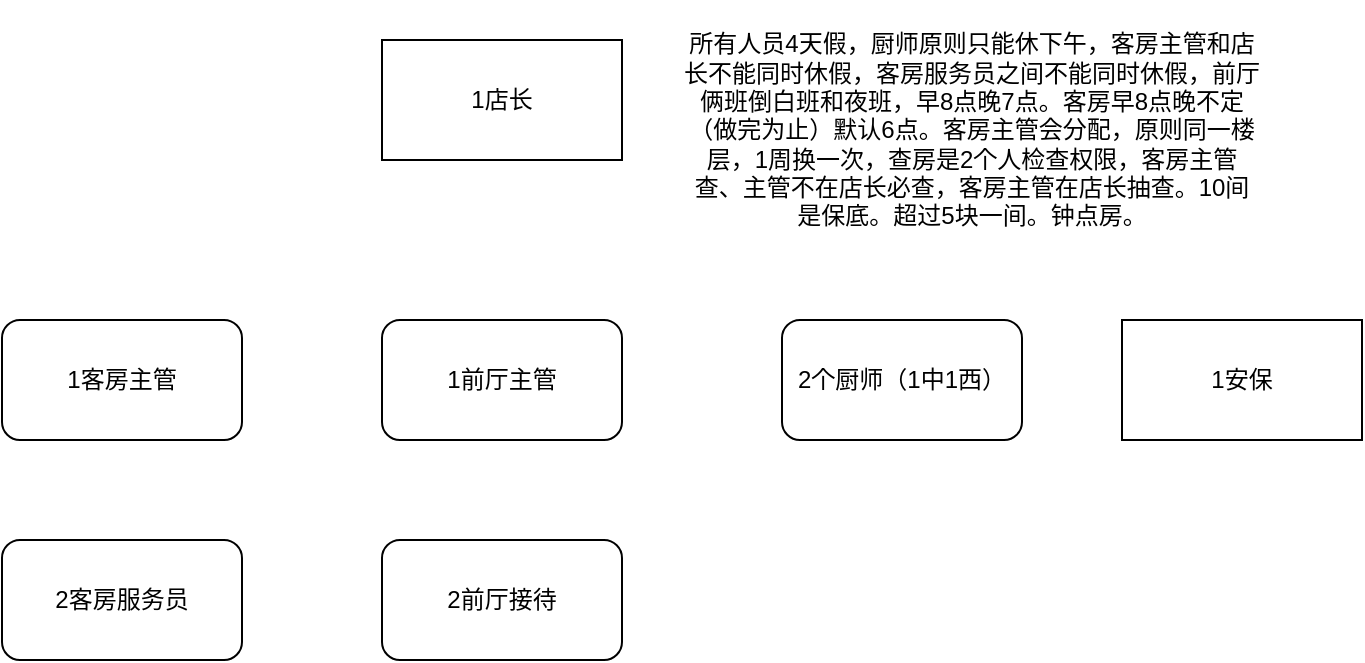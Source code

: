 <mxfile version="24.0.7" type="github">
  <diagram name="第 1 页" id="nli2a0px7a5wHF4IWzWp">
    <mxGraphModel dx="794" dy="454" grid="1" gridSize="10" guides="1" tooltips="1" connect="1" arrows="1" fold="1" page="1" pageScale="1" pageWidth="827" pageHeight="1169" math="0" shadow="0">
      <root>
        <mxCell id="0" />
        <mxCell id="1" parent="0" />
        <mxCell id="gSZpst11bAa-ROfK7w65-1" value="1店长" style="rounded=0;whiteSpace=wrap;html=1;" vertex="1" parent="1">
          <mxGeometry x="400" y="50" width="120" height="60" as="geometry" />
        </mxCell>
        <mxCell id="gSZpst11bAa-ROfK7w65-2" value="2客房服务员" style="rounded=1;whiteSpace=wrap;html=1;" vertex="1" parent="1">
          <mxGeometry x="210" y="300" width="120" height="60" as="geometry" />
        </mxCell>
        <mxCell id="gSZpst11bAa-ROfK7w65-3" value="1客房主管" style="rounded=1;whiteSpace=wrap;html=1;" vertex="1" parent="1">
          <mxGeometry x="210" y="190" width="120" height="60" as="geometry" />
        </mxCell>
        <mxCell id="gSZpst11bAa-ROfK7w65-4" value="1前厅主管" style="rounded=1;whiteSpace=wrap;html=1;" vertex="1" parent="1">
          <mxGeometry x="400" y="190" width="120" height="60" as="geometry" />
        </mxCell>
        <mxCell id="gSZpst11bAa-ROfK7w65-5" value="2前厅接待" style="rounded=1;whiteSpace=wrap;html=1;" vertex="1" parent="1">
          <mxGeometry x="400" y="300" width="120" height="60" as="geometry" />
        </mxCell>
        <mxCell id="gSZpst11bAa-ROfK7w65-6" value="2个厨师（1中1西）" style="rounded=1;whiteSpace=wrap;html=1;" vertex="1" parent="1">
          <mxGeometry x="600" y="190" width="120" height="60" as="geometry" />
        </mxCell>
        <mxCell id="gSZpst11bAa-ROfK7w65-7" value="1安保" style="rounded=0;whiteSpace=wrap;html=1;" vertex="1" parent="1">
          <mxGeometry x="770" y="190" width="120" height="60" as="geometry" />
        </mxCell>
        <mxCell id="gSZpst11bAa-ROfK7w65-8" value="所有人员4天假，厨师原则只能休下午，客房主管和店长不能同时休假，客房服务员之间不能同时休假，前厅俩班倒白班和夜班，早8点晚7点。客房早8点晚不定（做完为止）默认6点。客房主管会分配，原则同一楼层，1周换一次，查房是2个人检查权限，客房主管查、主管不在店长必查，客房主管在店长抽查。10间是保底。超过5块一间。钟点房。" style="text;html=1;align=center;verticalAlign=middle;whiteSpace=wrap;rounded=0;" vertex="1" parent="1">
          <mxGeometry x="550" y="30" width="290" height="130" as="geometry" />
        </mxCell>
      </root>
    </mxGraphModel>
  </diagram>
</mxfile>
